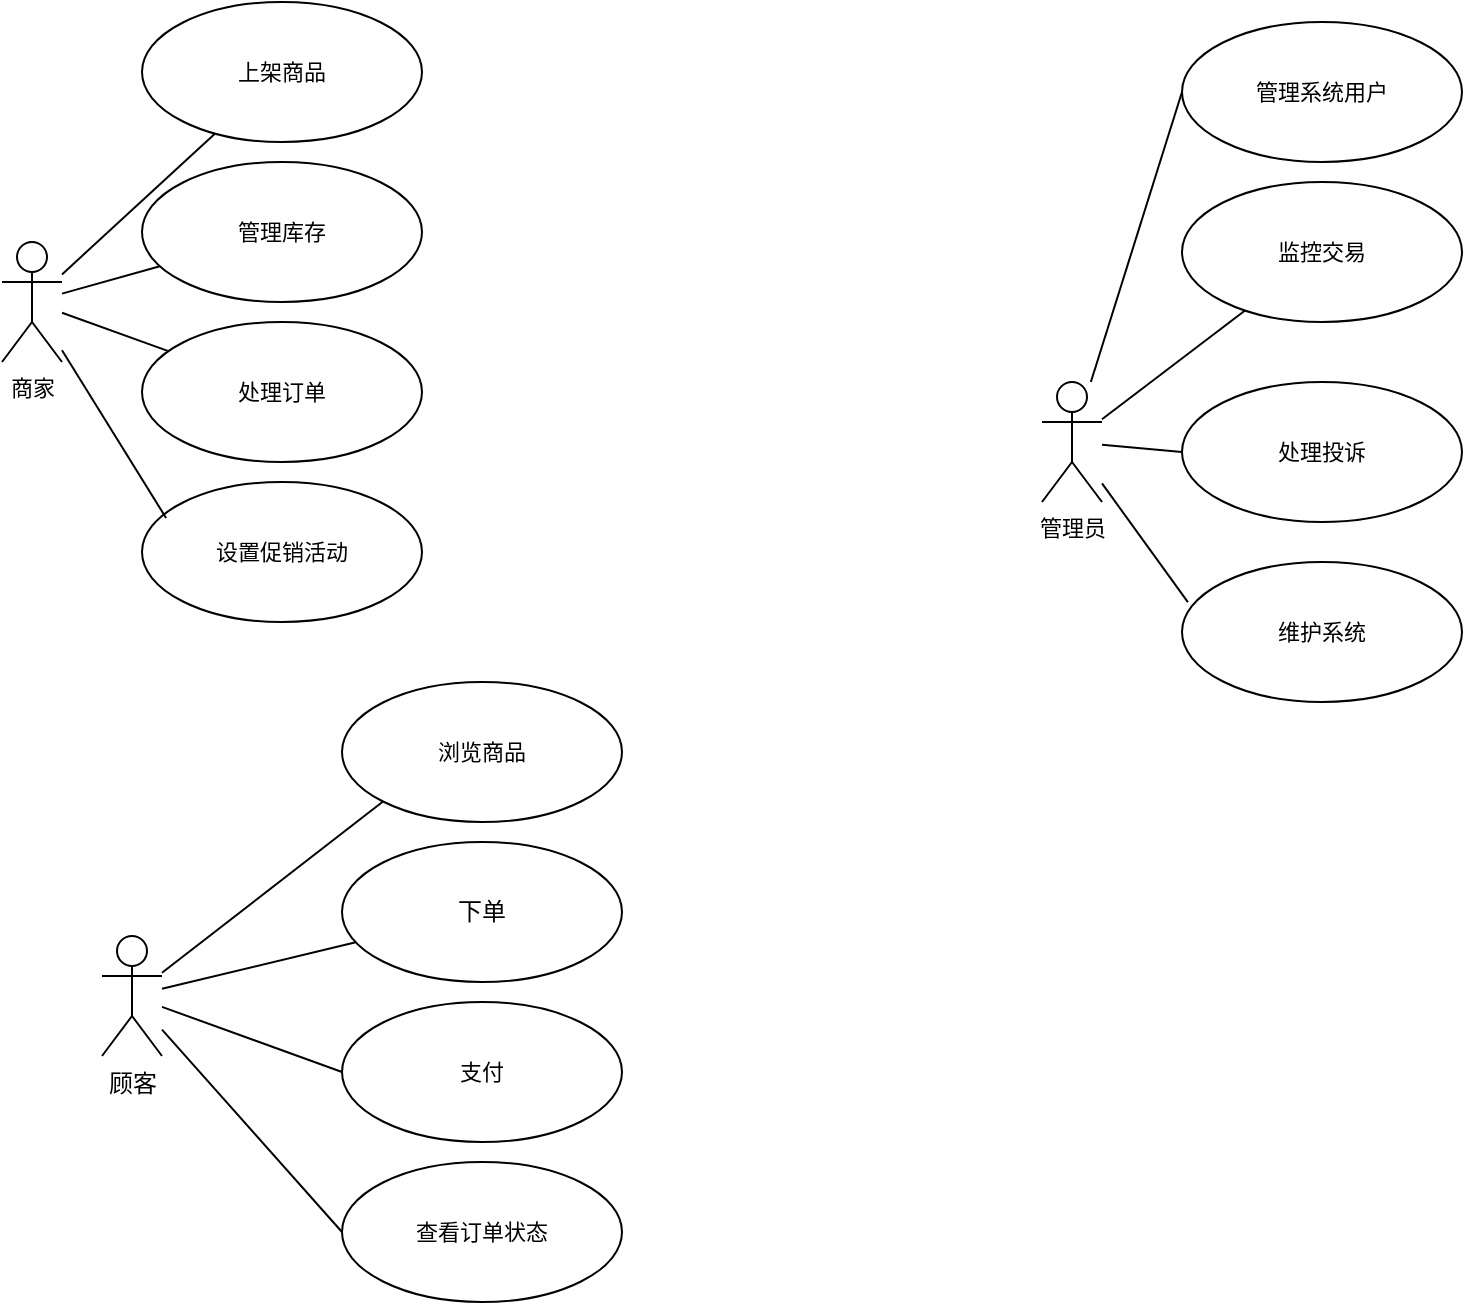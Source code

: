 <mxfile version="22.1.17" type="github" pages="6">
  <diagram name="用例图" id="hLUmY8qNK_duTDnQRuzq">
    <mxGraphModel dx="2261" dy="1915" grid="1" gridSize="10" guides="1" tooltips="1" connect="1" arrows="1" fold="1" page="1" pageScale="1" pageWidth="827" pageHeight="1169" math="0" shadow="0">
      <root>
        <mxCell id="0" />
        <mxCell id="1" parent="0" />
        <mxCell id="Wtssd-MvHLOKDQaj8eNh-40" style="rounded=0;orthogonalLoop=1;jettySize=auto;html=1;endArrow=none;endFill=0;" parent="1" source="Wtssd-MvHLOKDQaj8eNh-25" target="Wtssd-MvHLOKDQaj8eNh-39" edge="1">
          <mxGeometry relative="1" as="geometry" />
        </mxCell>
        <mxCell id="Wtssd-MvHLOKDQaj8eNh-42" style="edgeStyle=none;shape=connector;rounded=0;orthogonalLoop=1;jettySize=auto;html=1;entryX=0;entryY=0.5;entryDx=0;entryDy=0;labelBackgroundColor=default;strokeColor=default;align=center;verticalAlign=middle;fontFamily=Helvetica;fontSize=11;fontColor=default;endArrow=none;endFill=0;" parent="1" source="Wtssd-MvHLOKDQaj8eNh-25" target="Wtssd-MvHLOKDQaj8eNh-41" edge="1">
          <mxGeometry relative="1" as="geometry" />
        </mxCell>
        <mxCell id="Wtssd-MvHLOKDQaj8eNh-45" style="edgeStyle=none;shape=connector;rounded=0;orthogonalLoop=1;jettySize=auto;html=1;entryX=0;entryY=1;entryDx=0;entryDy=0;labelBackgroundColor=default;strokeColor=default;align=center;verticalAlign=middle;fontFamily=Helvetica;fontSize=11;fontColor=default;endArrow=none;endFill=0;" parent="1" source="Wtssd-MvHLOKDQaj8eNh-25" target="Wtssd-MvHLOKDQaj8eNh-43" edge="1">
          <mxGeometry relative="1" as="geometry" />
        </mxCell>
        <mxCell id="Wtssd-MvHLOKDQaj8eNh-46" style="edgeStyle=none;shape=connector;rounded=0;orthogonalLoop=1;jettySize=auto;html=1;entryX=0;entryY=0.5;entryDx=0;entryDy=0;labelBackgroundColor=default;strokeColor=default;align=center;verticalAlign=middle;fontFamily=Helvetica;fontSize=11;fontColor=default;endArrow=none;endFill=0;" parent="1" source="Wtssd-MvHLOKDQaj8eNh-25" target="Wtssd-MvHLOKDQaj8eNh-44" edge="1">
          <mxGeometry relative="1" as="geometry" />
        </mxCell>
        <mxCell id="Wtssd-MvHLOKDQaj8eNh-25" value="顾客" style="shape=umlActor;verticalLabelPosition=bottom;verticalAlign=top;html=1;outlineConnect=0;" parent="1" vertex="1">
          <mxGeometry x="-510" y="417" width="30" height="60" as="geometry" />
        </mxCell>
        <mxCell id="Wtssd-MvHLOKDQaj8eNh-39" value="下单" style="ellipse;whiteSpace=wrap;html=1;" parent="1" vertex="1">
          <mxGeometry x="-390" y="370" width="140" height="70" as="geometry" />
        </mxCell>
        <mxCell id="Wtssd-MvHLOKDQaj8eNh-41" value="支付" style="ellipse;whiteSpace=wrap;html=1;fontFamily=Helvetica;fontSize=11;fontColor=default;" parent="1" vertex="1">
          <mxGeometry x="-390" y="450" width="140" height="70" as="geometry" />
        </mxCell>
        <mxCell id="Wtssd-MvHLOKDQaj8eNh-43" value="浏览商品" style="ellipse;whiteSpace=wrap;html=1;fontFamily=Helvetica;fontSize=11;fontColor=default;" parent="1" vertex="1">
          <mxGeometry x="-390" y="290" width="140" height="70" as="geometry" />
        </mxCell>
        <mxCell id="Wtssd-MvHLOKDQaj8eNh-44" value="查看订单状态" style="ellipse;whiteSpace=wrap;html=1;fontFamily=Helvetica;fontSize=11;fontColor=default;" parent="1" vertex="1">
          <mxGeometry x="-390" y="530" width="140" height="70" as="geometry" />
        </mxCell>
        <mxCell id="Wtssd-MvHLOKDQaj8eNh-66" style="edgeStyle=none;shape=connector;rounded=0;orthogonalLoop=1;jettySize=auto;html=1;labelBackgroundColor=default;strokeColor=default;align=center;verticalAlign=middle;fontFamily=Helvetica;fontSize=11;fontColor=default;endArrow=none;endFill=0;" parent="1" source="Wtssd-MvHLOKDQaj8eNh-47" target="Wtssd-MvHLOKDQaj8eNh-54" edge="1">
          <mxGeometry relative="1" as="geometry" />
        </mxCell>
        <mxCell id="Wtssd-MvHLOKDQaj8eNh-67" style="edgeStyle=none;shape=connector;rounded=0;orthogonalLoop=1;jettySize=auto;html=1;labelBackgroundColor=default;strokeColor=default;align=center;verticalAlign=middle;fontFamily=Helvetica;fontSize=11;fontColor=default;endArrow=none;endFill=0;" parent="1" source="Wtssd-MvHLOKDQaj8eNh-47" target="Wtssd-MvHLOKDQaj8eNh-52" edge="1">
          <mxGeometry relative="1" as="geometry" />
        </mxCell>
        <mxCell id="Wtssd-MvHLOKDQaj8eNh-68" style="edgeStyle=none;shape=connector;rounded=0;orthogonalLoop=1;jettySize=auto;html=1;labelBackgroundColor=default;strokeColor=default;align=center;verticalAlign=middle;fontFamily=Helvetica;fontSize=11;fontColor=default;endArrow=none;endFill=0;" parent="1" source="Wtssd-MvHLOKDQaj8eNh-47" target="Wtssd-MvHLOKDQaj8eNh-55" edge="1">
          <mxGeometry relative="1" as="geometry" />
        </mxCell>
        <mxCell id="Wtssd-MvHLOKDQaj8eNh-47" value="商家" style="shape=umlActor;verticalLabelPosition=bottom;verticalAlign=top;html=1;fontFamily=Helvetica;fontSize=11;fontColor=default;" parent="1" vertex="1">
          <mxGeometry x="-560" y="70" width="30" height="60" as="geometry" />
        </mxCell>
        <mxCell id="Wtssd-MvHLOKDQaj8eNh-52" value="管理库存" style="ellipse;whiteSpace=wrap;html=1;fontFamily=Helvetica;fontSize=11;fontColor=default;" parent="1" vertex="1">
          <mxGeometry x="-490" y="30" width="140" height="70" as="geometry" />
        </mxCell>
        <mxCell id="Wtssd-MvHLOKDQaj8eNh-53" value="设置促销活动" style="ellipse;whiteSpace=wrap;html=1;fontFamily=Helvetica;fontSize=11;fontColor=default;" parent="1" vertex="1">
          <mxGeometry x="-490" y="190" width="140" height="70" as="geometry" />
        </mxCell>
        <mxCell id="Wtssd-MvHLOKDQaj8eNh-54" value="上架商品" style="ellipse;whiteSpace=wrap;html=1;fontFamily=Helvetica;fontSize=11;fontColor=default;" parent="1" vertex="1">
          <mxGeometry x="-490" y="-50" width="140" height="70" as="geometry" />
        </mxCell>
        <mxCell id="Wtssd-MvHLOKDQaj8eNh-55" value="处理订单" style="ellipse;whiteSpace=wrap;html=1;fontFamily=Helvetica;fontSize=11;fontColor=default;" parent="1" vertex="1">
          <mxGeometry x="-490" y="110" width="140" height="70" as="geometry" />
        </mxCell>
        <mxCell id="Wtssd-MvHLOKDQaj8eNh-62" style="edgeStyle=none;shape=connector;rounded=0;orthogonalLoop=1;jettySize=auto;html=1;entryX=0;entryY=0.5;entryDx=0;entryDy=0;labelBackgroundColor=default;strokeColor=default;align=center;verticalAlign=middle;fontFamily=Helvetica;fontSize=11;fontColor=default;endArrow=none;endFill=0;" parent="1" source="Wtssd-MvHLOKDQaj8eNh-57" target="Wtssd-MvHLOKDQaj8eNh-61" edge="1">
          <mxGeometry relative="1" as="geometry" />
        </mxCell>
        <mxCell id="Wtssd-MvHLOKDQaj8eNh-63" style="edgeStyle=none;shape=connector;rounded=0;orthogonalLoop=1;jettySize=auto;html=1;labelBackgroundColor=default;strokeColor=default;align=center;verticalAlign=middle;fontFamily=Helvetica;fontSize=11;fontColor=default;endArrow=none;endFill=0;" parent="1" source="Wtssd-MvHLOKDQaj8eNh-57" target="Wtssd-MvHLOKDQaj8eNh-58" edge="1">
          <mxGeometry relative="1" as="geometry" />
        </mxCell>
        <mxCell id="Wtssd-MvHLOKDQaj8eNh-64" style="edgeStyle=none;shape=connector;rounded=0;orthogonalLoop=1;jettySize=auto;html=1;entryX=0;entryY=0.5;entryDx=0;entryDy=0;labelBackgroundColor=default;strokeColor=default;align=center;verticalAlign=middle;fontFamily=Helvetica;fontSize=11;fontColor=default;endArrow=none;endFill=0;" parent="1" source="Wtssd-MvHLOKDQaj8eNh-57" target="Wtssd-MvHLOKDQaj8eNh-59" edge="1">
          <mxGeometry relative="1" as="geometry" />
        </mxCell>
        <mxCell id="Wtssd-MvHLOKDQaj8eNh-57" value="管理员" style="shape=umlActor;verticalLabelPosition=bottom;verticalAlign=top;html=1;fontFamily=Helvetica;fontSize=11;fontColor=default;" parent="1" vertex="1">
          <mxGeometry x="-40" y="140" width="30" height="60" as="geometry" />
        </mxCell>
        <mxCell id="Wtssd-MvHLOKDQaj8eNh-58" value="监控交易" style="ellipse;whiteSpace=wrap;html=1;fontFamily=Helvetica;fontSize=11;fontColor=default;" parent="1" vertex="1">
          <mxGeometry x="30" y="40" width="140" height="70" as="geometry" />
        </mxCell>
        <mxCell id="Wtssd-MvHLOKDQaj8eNh-59" value="处理投诉" style="ellipse;whiteSpace=wrap;html=1;fontFamily=Helvetica;fontSize=11;fontColor=default;" parent="1" vertex="1">
          <mxGeometry x="30" y="140" width="140" height="70" as="geometry" />
        </mxCell>
        <mxCell id="Wtssd-MvHLOKDQaj8eNh-60" value="维护系统" style="ellipse;whiteSpace=wrap;html=1;fontFamily=Helvetica;fontSize=11;fontColor=default;" parent="1" vertex="1">
          <mxGeometry x="30" y="230" width="140" height="70" as="geometry" />
        </mxCell>
        <mxCell id="Wtssd-MvHLOKDQaj8eNh-61" value="管理系统用户" style="ellipse;whiteSpace=wrap;html=1;fontFamily=Helvetica;fontSize=11;fontColor=default;" parent="1" vertex="1">
          <mxGeometry x="30" y="-40" width="140" height="70" as="geometry" />
        </mxCell>
        <mxCell id="Wtssd-MvHLOKDQaj8eNh-65" style="edgeStyle=none;shape=connector;rounded=0;orthogonalLoop=1;jettySize=auto;html=1;entryX=0.021;entryY=0.286;entryDx=0;entryDy=0;entryPerimeter=0;labelBackgroundColor=default;strokeColor=default;align=center;verticalAlign=middle;fontFamily=Helvetica;fontSize=11;fontColor=default;endArrow=none;endFill=0;" parent="1" source="Wtssd-MvHLOKDQaj8eNh-57" target="Wtssd-MvHLOKDQaj8eNh-60" edge="1">
          <mxGeometry relative="1" as="geometry" />
        </mxCell>
        <mxCell id="Wtssd-MvHLOKDQaj8eNh-69" style="edgeStyle=none;shape=connector;rounded=0;orthogonalLoop=1;jettySize=auto;html=1;entryX=0.086;entryY=0.257;entryDx=0;entryDy=0;entryPerimeter=0;labelBackgroundColor=default;strokeColor=default;align=center;verticalAlign=middle;fontFamily=Helvetica;fontSize=11;fontColor=default;endArrow=none;endFill=0;" parent="1" source="Wtssd-MvHLOKDQaj8eNh-47" target="Wtssd-MvHLOKDQaj8eNh-53" edge="1">
          <mxGeometry relative="1" as="geometry" />
        </mxCell>
      </root>
    </mxGraphModel>
  </diagram>
  <diagram id="tQ5N7zIJ_OTvCBG8DKq8" name="create">
    <mxGraphModel dx="1434" dy="746" grid="1" gridSize="10" guides="1" tooltips="1" connect="1" arrows="1" fold="1" page="1" pageScale="1" pageWidth="827" pageHeight="1169" math="0" shadow="0">
      <root>
        <mxCell id="0" />
        <mxCell id="1" parent="0" />
        <mxCell id="-QLj0vvcOMvSklX556Jh-1" value="user" style="shape=umlLifeline;perimeter=lifelinePerimeter;whiteSpace=wrap;html=1;container=1;dropTarget=0;collapsible=0;recursiveResize=0;outlineConnect=0;portConstraint=eastwest;newEdgeStyle={&quot;curved&quot;:0,&quot;rounded&quot;:0};" parent="1" vertex="1">
          <mxGeometry x="120" y="410" width="100" height="300" as="geometry" />
        </mxCell>
        <mxCell id="hv-6RvWGAnADC5wWCxV0-6" value="" style="html=1;points=[[0,0,0,0,5],[0,1,0,0,-5],[1,0,0,0,5],[1,1,0,0,-5]];perimeter=orthogonalPerimeter;outlineConnect=0;targetShapes=umlLifeline;portConstraint=eastwest;newEdgeStyle={&quot;curved&quot;:0,&quot;rounded&quot;:0};" parent="-QLj0vvcOMvSklX556Jh-1" vertex="1">
          <mxGeometry x="45" y="95" width="10" height="185" as="geometry" />
        </mxCell>
        <mxCell id="-QLj0vvcOMvSklX556Jh-2" value="browser" style="shape=umlLifeline;perimeter=lifelinePerimeter;whiteSpace=wrap;html=1;container=1;dropTarget=0;collapsible=0;recursiveResize=0;outlineConnect=0;portConstraint=eastwest;newEdgeStyle={&quot;curved&quot;:0,&quot;rounded&quot;:0};" parent="1" vertex="1">
          <mxGeometry x="350" y="410" width="100" height="300" as="geometry" />
        </mxCell>
        <mxCell id="hv-6RvWGAnADC5wWCxV0-8" value="" style="html=1;points=[[0,0,0,0,5],[0,1,0,0,-5],[1,0,0,0,5],[1,1,0,0,-5]];perimeter=orthogonalPerimeter;outlineConnect=0;targetShapes=umlLifeline;portConstraint=eastwest;newEdgeStyle={&quot;curved&quot;:0,&quot;rounded&quot;:0};" parent="-QLj0vvcOMvSklX556Jh-2" vertex="1">
          <mxGeometry x="45" y="95" width="10" height="185" as="geometry" />
        </mxCell>
        <mxCell id="hv-6RvWGAnADC5wWCxV0-2" value="" style="html=1;verticalAlign=bottom;endArrow=block;curved=0;rounded=0;" parent="-QLj0vvcOMvSklX556Jh-2" source="hv-6RvWGAnADC5wWCxV0-8" target="-QLj0vvcOMvSklX556Jh-2" edge="1">
          <mxGeometry width="80" relative="1" as="geometry">
            <mxPoint x="-120" y="120" as="sourcePoint" />
            <mxPoint x="-40" y="120" as="targetPoint" />
          </mxGeometry>
        </mxCell>
        <mxCell id="hv-6RvWGAnADC5wWCxV0-10" value="redis" style="shape=umlLifeline;perimeter=lifelinePerimeter;whiteSpace=wrap;html=1;container=1;dropTarget=0;collapsible=0;recursiveResize=0;outlineConnect=0;portConstraint=eastwest;newEdgeStyle={&quot;curved&quot;:0,&quot;rounded&quot;:0};" parent="1" vertex="1">
          <mxGeometry x="580" y="390" width="100" height="340" as="geometry" />
        </mxCell>
        <mxCell id="hv-6RvWGAnADC5wWCxV0-16" value="" style="html=1;points=[[0,0,0,0,5],[0,1,0,0,-5],[1,0,0,0,5],[1,1,0,0,-5]];perimeter=orthogonalPerimeter;outlineConnect=0;targetShapes=umlLifeline;portConstraint=eastwest;newEdgeStyle={&quot;curved&quot;:0,&quot;rounded&quot;:0};" parent="hv-6RvWGAnADC5wWCxV0-10" vertex="1">
          <mxGeometry x="45" y="95" width="10" height="205" as="geometry" />
        </mxCell>
        <mxCell id="hv-6RvWGAnADC5wWCxV0-18" value="search" style="edgeStyle=orthogonalEdgeStyle;rounded=0;orthogonalLoop=1;jettySize=auto;html=1;curved=0;" parent="hv-6RvWGAnADC5wWCxV0-10" source="hv-6RvWGAnADC5wWCxV0-16" target="hv-6RvWGAnADC5wWCxV0-16" edge="1">
          <mxGeometry relative="1" as="geometry">
            <Array as="points">
              <mxPoint x="70" y="140" />
              <mxPoint x="60" y="190" />
            </Array>
          </mxGeometry>
        </mxCell>
        <mxCell id="hv-6RvWGAnADC5wWCxV0-21" style="edgeStyle=orthogonalEdgeStyle;rounded=0;orthogonalLoop=1;jettySize=auto;html=1;curved=0;" parent="hv-6RvWGAnADC5wWCxV0-10" edge="1">
          <mxGeometry relative="1" as="geometry">
            <mxPoint x="55" y="200" as="sourcePoint" />
            <mxPoint x="55" y="285" as="targetPoint" />
            <Array as="points">
              <mxPoint x="75" y="200" />
            </Array>
          </mxGeometry>
        </mxCell>
        <mxCell id="hv-6RvWGAnADC5wWCxV0-24" value="create" style="edgeLabel;html=1;align=center;verticalAlign=middle;resizable=0;points=[];" parent="hv-6RvWGAnADC5wWCxV0-21" vertex="1" connectable="0">
          <mxGeometry x="-0.085" y="6" relative="1" as="geometry">
            <mxPoint as="offset" />
          </mxGeometry>
        </mxCell>
        <mxCell id="hv-6RvWGAnADC5wWCxV0-14" value="fill information" style="edgeStyle=orthogonalEdgeStyle;rounded=0;orthogonalLoop=1;jettySize=auto;html=1;curved=0;" parent="1" source="hv-6RvWGAnADC5wWCxV0-6" target="hv-6RvWGAnADC5wWCxV0-8" edge="1">
          <mxGeometry relative="1" as="geometry" />
        </mxCell>
        <mxCell id="hv-6RvWGAnADC5wWCxV0-17" value="send params" style="edgeStyle=orthogonalEdgeStyle;rounded=0;orthogonalLoop=1;jettySize=auto;html=1;curved=0;" parent="1" source="hv-6RvWGAnADC5wWCxV0-8" target="hv-6RvWGAnADC5wWCxV0-16" edge="1">
          <mxGeometry relative="1" as="geometry" />
        </mxCell>
        <mxCell id="hv-6RvWGAnADC5wWCxV0-26" value="return code" style="html=1;verticalAlign=bottom;endArrow=open;dashed=1;endSize=8;curved=0;rounded=0;" parent="1" source="hv-6RvWGAnADC5wWCxV0-10" target="-QLj0vvcOMvSklX556Jh-2" edge="1">
          <mxGeometry relative="1" as="geometry">
            <mxPoint x="590" y="670" as="sourcePoint" />
            <mxPoint x="510" y="670" as="targetPoint" />
            <Array as="points">
              <mxPoint x="590" y="670" />
            </Array>
          </mxGeometry>
        </mxCell>
        <mxCell id="hv-6RvWGAnADC5wWCxV0-27" value="show message" style="html=1;verticalAlign=bottom;endArrow=open;dashed=1;endSize=8;curved=0;rounded=0;" parent="1" source="hv-6RvWGAnADC5wWCxV0-8" edge="1">
          <mxGeometry relative="1" as="geometry">
            <mxPoint x="384.5" y="670" as="sourcePoint" />
            <mxPoint x="170" y="670" as="targetPoint" />
          </mxGeometry>
        </mxCell>
      </root>
    </mxGraphModel>
  </diagram>
  <diagram id="FJlqXU2RnibvsD9471o6" name="delete">
    <mxGraphModel dx="1434" dy="746" grid="1" gridSize="10" guides="1" tooltips="1" connect="1" arrows="1" fold="1" page="1" pageScale="1" pageWidth="827" pageHeight="1169" math="0" shadow="0">
      <root>
        <mxCell id="0" />
        <mxCell id="1" parent="0" />
        <mxCell id="rXdEGzUHwSoHtXpD1dt0-1" value="user" style="shape=umlLifeline;perimeter=lifelinePerimeter;whiteSpace=wrap;html=1;container=1;dropTarget=0;collapsible=0;recursiveResize=0;outlineConnect=0;portConstraint=eastwest;newEdgeStyle={&quot;curved&quot;:0,&quot;rounded&quot;:0};" parent="1" vertex="1">
          <mxGeometry x="130" y="420" width="100" height="300" as="geometry" />
        </mxCell>
        <mxCell id="rXdEGzUHwSoHtXpD1dt0-2" value="" style="html=1;points=[[0,0,0,0,5],[0,1,0,0,-5],[1,0,0,0,5],[1,1,0,0,-5]];perimeter=orthogonalPerimeter;outlineConnect=0;targetShapes=umlLifeline;portConstraint=eastwest;newEdgeStyle={&quot;curved&quot;:0,&quot;rounded&quot;:0};" parent="rXdEGzUHwSoHtXpD1dt0-1" vertex="1">
          <mxGeometry x="45" y="95" width="10" height="185" as="geometry" />
        </mxCell>
        <mxCell id="rXdEGzUHwSoHtXpD1dt0-3" value="browser" style="shape=umlLifeline;perimeter=lifelinePerimeter;whiteSpace=wrap;html=1;container=1;dropTarget=0;collapsible=0;recursiveResize=0;outlineConnect=0;portConstraint=eastwest;newEdgeStyle={&quot;curved&quot;:0,&quot;rounded&quot;:0};" parent="1" vertex="1">
          <mxGeometry x="360" y="420" width="100" height="300" as="geometry" />
        </mxCell>
        <mxCell id="rXdEGzUHwSoHtXpD1dt0-4" value="" style="html=1;points=[[0,0,0,0,5],[0,1,0,0,-5],[1,0,0,0,5],[1,1,0,0,-5]];perimeter=orthogonalPerimeter;outlineConnect=0;targetShapes=umlLifeline;portConstraint=eastwest;newEdgeStyle={&quot;curved&quot;:0,&quot;rounded&quot;:0};" parent="rXdEGzUHwSoHtXpD1dt0-3" vertex="1">
          <mxGeometry x="45" y="95" width="10" height="185" as="geometry" />
        </mxCell>
        <mxCell id="rXdEGzUHwSoHtXpD1dt0-5" value="" style="html=1;verticalAlign=bottom;endArrow=block;curved=0;rounded=0;" parent="rXdEGzUHwSoHtXpD1dt0-3" source="rXdEGzUHwSoHtXpD1dt0-4" target="rXdEGzUHwSoHtXpD1dt0-3" edge="1">
          <mxGeometry width="80" relative="1" as="geometry">
            <mxPoint x="-120" y="120" as="sourcePoint" />
            <mxPoint x="-40" y="120" as="targetPoint" />
          </mxGeometry>
        </mxCell>
        <mxCell id="rXdEGzUHwSoHtXpD1dt0-6" value="redis" style="shape=umlLifeline;perimeter=lifelinePerimeter;whiteSpace=wrap;html=1;container=1;dropTarget=0;collapsible=0;recursiveResize=0;outlineConnect=0;portConstraint=eastwest;newEdgeStyle={&quot;curved&quot;:0,&quot;rounded&quot;:0};" parent="1" vertex="1">
          <mxGeometry x="590" y="400" width="100" height="340" as="geometry" />
        </mxCell>
        <mxCell id="rXdEGzUHwSoHtXpD1dt0-7" value="" style="html=1;points=[[0,0,0,0,5],[0,1,0,0,-5],[1,0,0,0,5],[1,1,0,0,-5]];perimeter=orthogonalPerimeter;outlineConnect=0;targetShapes=umlLifeline;portConstraint=eastwest;newEdgeStyle={&quot;curved&quot;:0,&quot;rounded&quot;:0};" parent="rXdEGzUHwSoHtXpD1dt0-6" vertex="1">
          <mxGeometry x="45" y="95" width="10" height="205" as="geometry" />
        </mxCell>
        <mxCell id="rXdEGzUHwSoHtXpD1dt0-9" style="edgeStyle=orthogonalEdgeStyle;rounded=0;orthogonalLoop=1;jettySize=auto;html=1;curved=0;" parent="rXdEGzUHwSoHtXpD1dt0-6" edge="1">
          <mxGeometry relative="1" as="geometry">
            <mxPoint x="55" y="200" as="sourcePoint" />
            <mxPoint x="55" y="285" as="targetPoint" />
            <Array as="points">
              <mxPoint x="75" y="200" />
            </Array>
          </mxGeometry>
        </mxCell>
        <mxCell id="rXdEGzUHwSoHtXpD1dt0-10" value="delete" style="edgeLabel;html=1;align=center;verticalAlign=middle;resizable=0;points=[];" parent="rXdEGzUHwSoHtXpD1dt0-9" vertex="1" connectable="0">
          <mxGeometry x="-0.085" y="6" relative="1" as="geometry">
            <mxPoint x="1" as="offset" />
          </mxGeometry>
        </mxCell>
        <mxCell id="rXdEGzUHwSoHtXpD1dt0-11" value="select" style="edgeStyle=orthogonalEdgeStyle;rounded=0;orthogonalLoop=1;jettySize=auto;html=1;curved=0;" parent="1" source="rXdEGzUHwSoHtXpD1dt0-2" target="rXdEGzUHwSoHtXpD1dt0-4" edge="1">
          <mxGeometry relative="1" as="geometry" />
        </mxCell>
        <mxCell id="rXdEGzUHwSoHtXpD1dt0-12" value="send params" style="edgeStyle=orthogonalEdgeStyle;rounded=0;orthogonalLoop=1;jettySize=auto;html=1;curved=0;" parent="1" source="rXdEGzUHwSoHtXpD1dt0-4" target="rXdEGzUHwSoHtXpD1dt0-7" edge="1">
          <mxGeometry relative="1" as="geometry" />
        </mxCell>
        <mxCell id="rXdEGzUHwSoHtXpD1dt0-13" value="return code" style="html=1;verticalAlign=bottom;endArrow=open;dashed=1;endSize=8;curved=0;rounded=0;" parent="1" source="rXdEGzUHwSoHtXpD1dt0-6" target="rXdEGzUHwSoHtXpD1dt0-3" edge="1">
          <mxGeometry relative="1" as="geometry">
            <mxPoint x="600" y="680" as="sourcePoint" />
            <mxPoint x="520" y="680" as="targetPoint" />
            <Array as="points">
              <mxPoint x="600" y="680" />
            </Array>
          </mxGeometry>
        </mxCell>
        <mxCell id="rXdEGzUHwSoHtXpD1dt0-14" value="show message" style="html=1;verticalAlign=bottom;endArrow=open;dashed=1;endSize=8;curved=0;rounded=0;" parent="1" source="rXdEGzUHwSoHtXpD1dt0-4" edge="1">
          <mxGeometry relative="1" as="geometry">
            <mxPoint x="394.5" y="680" as="sourcePoint" />
            <mxPoint x="180" y="680" as="targetPoint" />
          </mxGeometry>
        </mxCell>
      </root>
    </mxGraphModel>
  </diagram>
  <diagram id="vqTDmkQLEHLDnNOEdb3F" name="search">
    <mxGraphModel dx="1434" dy="746" grid="1" gridSize="10" guides="1" tooltips="1" connect="1" arrows="1" fold="1" page="1" pageScale="1" pageWidth="827" pageHeight="1169" math="0" shadow="0">
      <root>
        <mxCell id="0" />
        <mxCell id="1" parent="0" />
        <mxCell id="cR7_5P0oJr33sGR1ESbd-1" value="user" style="shape=umlLifeline;perimeter=lifelinePerimeter;whiteSpace=wrap;html=1;container=1;dropTarget=0;collapsible=0;recursiveResize=0;outlineConnect=0;portConstraint=eastwest;newEdgeStyle={&quot;curved&quot;:0,&quot;rounded&quot;:0};" parent="1" vertex="1">
          <mxGeometry x="130" y="420" width="100" height="300" as="geometry" />
        </mxCell>
        <mxCell id="cR7_5P0oJr33sGR1ESbd-2" value="" style="html=1;points=[[0,0,0,0,5],[0,1,0,0,-5],[1,0,0,0,5],[1,1,0,0,-5]];perimeter=orthogonalPerimeter;outlineConnect=0;targetShapes=umlLifeline;portConstraint=eastwest;newEdgeStyle={&quot;curved&quot;:0,&quot;rounded&quot;:0};" parent="cR7_5P0oJr33sGR1ESbd-1" vertex="1">
          <mxGeometry x="45" y="95" width="10" height="185" as="geometry" />
        </mxCell>
        <mxCell id="cR7_5P0oJr33sGR1ESbd-3" value="browser" style="shape=umlLifeline;perimeter=lifelinePerimeter;whiteSpace=wrap;html=1;container=1;dropTarget=0;collapsible=0;recursiveResize=0;outlineConnect=0;portConstraint=eastwest;newEdgeStyle={&quot;curved&quot;:0,&quot;rounded&quot;:0};" parent="1" vertex="1">
          <mxGeometry x="360" y="420" width="100" height="300" as="geometry" />
        </mxCell>
        <mxCell id="cR7_5P0oJr33sGR1ESbd-4" value="" style="html=1;points=[[0,0,0,0,5],[0,1,0,0,-5],[1,0,0,0,5],[1,1,0,0,-5]];perimeter=orthogonalPerimeter;outlineConnect=0;targetShapes=umlLifeline;portConstraint=eastwest;newEdgeStyle={&quot;curved&quot;:0,&quot;rounded&quot;:0};" parent="cR7_5P0oJr33sGR1ESbd-3" vertex="1">
          <mxGeometry x="45" y="95" width="10" height="185" as="geometry" />
        </mxCell>
        <mxCell id="cR7_5P0oJr33sGR1ESbd-5" value="" style="html=1;verticalAlign=bottom;endArrow=block;curved=0;rounded=0;" parent="cR7_5P0oJr33sGR1ESbd-3" source="cR7_5P0oJr33sGR1ESbd-4" target="cR7_5P0oJr33sGR1ESbd-3" edge="1">
          <mxGeometry width="80" relative="1" as="geometry">
            <mxPoint x="-120" y="120" as="sourcePoint" />
            <mxPoint x="-40" y="120" as="targetPoint" />
          </mxGeometry>
        </mxCell>
        <mxCell id="cR7_5P0oJr33sGR1ESbd-6" value="redis" style="shape=umlLifeline;perimeter=lifelinePerimeter;whiteSpace=wrap;html=1;container=1;dropTarget=0;collapsible=0;recursiveResize=0;outlineConnect=0;portConstraint=eastwest;newEdgeStyle={&quot;curved&quot;:0,&quot;rounded&quot;:0};" parent="1" vertex="1">
          <mxGeometry x="590" y="400" width="100" height="340" as="geometry" />
        </mxCell>
        <mxCell id="cR7_5P0oJr33sGR1ESbd-7" value="" style="html=1;points=[[0,0,0,0,5],[0,1,0,0,-5],[1,0,0,0,5],[1,1,0,0,-5]];perimeter=orthogonalPerimeter;outlineConnect=0;targetShapes=umlLifeline;portConstraint=eastwest;newEdgeStyle={&quot;curved&quot;:0,&quot;rounded&quot;:0};" parent="cR7_5P0oJr33sGR1ESbd-6" vertex="1">
          <mxGeometry x="45" y="95" width="10" height="205" as="geometry" />
        </mxCell>
        <mxCell id="cR7_5P0oJr33sGR1ESbd-8" style="edgeStyle=orthogonalEdgeStyle;rounded=0;orthogonalLoop=1;jettySize=auto;html=1;curved=0;" parent="cR7_5P0oJr33sGR1ESbd-6" edge="1">
          <mxGeometry relative="1" as="geometry">
            <mxPoint x="55" y="200" as="sourcePoint" />
            <mxPoint x="55" y="285" as="targetPoint" />
            <Array as="points">
              <mxPoint x="75" y="200" />
            </Array>
          </mxGeometry>
        </mxCell>
        <mxCell id="cR7_5P0oJr33sGR1ESbd-9" value="search" style="edgeLabel;html=1;align=center;verticalAlign=middle;resizable=0;points=[];" parent="cR7_5P0oJr33sGR1ESbd-8" vertex="1" connectable="0">
          <mxGeometry x="-0.085" y="6" relative="1" as="geometry">
            <mxPoint x="1" as="offset" />
          </mxGeometry>
        </mxCell>
        <mxCell id="cR7_5P0oJr33sGR1ESbd-10" value="fill information" style="edgeStyle=orthogonalEdgeStyle;rounded=0;orthogonalLoop=1;jettySize=auto;html=1;curved=0;" parent="1" source="cR7_5P0oJr33sGR1ESbd-2" target="cR7_5P0oJr33sGR1ESbd-4" edge="1">
          <mxGeometry relative="1" as="geometry" />
        </mxCell>
        <mxCell id="cR7_5P0oJr33sGR1ESbd-11" value="send params" style="edgeStyle=orthogonalEdgeStyle;rounded=0;orthogonalLoop=1;jettySize=auto;html=1;curved=0;" parent="1" source="cR7_5P0oJr33sGR1ESbd-4" target="cR7_5P0oJr33sGR1ESbd-7" edge="1">
          <mxGeometry relative="1" as="geometry" />
        </mxCell>
        <mxCell id="cR7_5P0oJr33sGR1ESbd-12" value="return code and data" style="html=1;verticalAlign=bottom;endArrow=open;dashed=1;endSize=8;curved=0;rounded=0;" parent="1" source="cR7_5P0oJr33sGR1ESbd-6" target="cR7_5P0oJr33sGR1ESbd-3" edge="1">
          <mxGeometry relative="1" as="geometry">
            <mxPoint x="600" y="680" as="sourcePoint" />
            <mxPoint x="520" y="680" as="targetPoint" />
            <Array as="points">
              <mxPoint x="600" y="680" />
            </Array>
          </mxGeometry>
        </mxCell>
        <mxCell id="cR7_5P0oJr33sGR1ESbd-13" value="show data" style="html=1;verticalAlign=bottom;endArrow=open;dashed=1;endSize=8;curved=0;rounded=0;" parent="1" source="cR7_5P0oJr33sGR1ESbd-4" edge="1">
          <mxGeometry relative="1" as="geometry">
            <mxPoint x="394.5" y="680" as="sourcePoint" />
            <mxPoint x="180" y="680" as="targetPoint" />
          </mxGeometry>
        </mxCell>
      </root>
    </mxGraphModel>
  </diagram>
  <diagram id="We5vhL_EVLUWXVmszlVd" name="update">
    <mxGraphModel dx="1434" dy="746" grid="1" gridSize="10" guides="1" tooltips="1" connect="1" arrows="1" fold="1" page="1" pageScale="1" pageWidth="827" pageHeight="1169" math="0" shadow="0">
      <root>
        <mxCell id="0" />
        <mxCell id="1" parent="0" />
        <mxCell id="BON6KW4tQLemhPy5anLO-1" value="user" style="shape=umlLifeline;perimeter=lifelinePerimeter;whiteSpace=wrap;html=1;container=1;dropTarget=0;collapsible=0;recursiveResize=0;outlineConnect=0;portConstraint=eastwest;newEdgeStyle={&quot;curved&quot;:0,&quot;rounded&quot;:0};" parent="1" vertex="1">
          <mxGeometry x="120" y="410" width="100" height="300" as="geometry" />
        </mxCell>
        <mxCell id="BON6KW4tQLemhPy5anLO-2" value="" style="html=1;points=[[0,0,0,0,5],[0,1,0,0,-5],[1,0,0,0,5],[1,1,0,0,-5]];perimeter=orthogonalPerimeter;outlineConnect=0;targetShapes=umlLifeline;portConstraint=eastwest;newEdgeStyle={&quot;curved&quot;:0,&quot;rounded&quot;:0};" parent="BON6KW4tQLemhPy5anLO-1" vertex="1">
          <mxGeometry x="45" y="95" width="10" height="185" as="geometry" />
        </mxCell>
        <mxCell id="BON6KW4tQLemhPy5anLO-3" value="browser" style="shape=umlLifeline;perimeter=lifelinePerimeter;whiteSpace=wrap;html=1;container=1;dropTarget=0;collapsible=0;recursiveResize=0;outlineConnect=0;portConstraint=eastwest;newEdgeStyle={&quot;curved&quot;:0,&quot;rounded&quot;:0};" parent="1" vertex="1">
          <mxGeometry x="350" y="410" width="100" height="300" as="geometry" />
        </mxCell>
        <mxCell id="BON6KW4tQLemhPy5anLO-4" value="" style="html=1;points=[[0,0,0,0,5],[0,1,0,0,-5],[1,0,0,0,5],[1,1,0,0,-5]];perimeter=orthogonalPerimeter;outlineConnect=0;targetShapes=umlLifeline;portConstraint=eastwest;newEdgeStyle={&quot;curved&quot;:0,&quot;rounded&quot;:0};" parent="BON6KW4tQLemhPy5anLO-3" vertex="1">
          <mxGeometry x="45" y="95" width="10" height="185" as="geometry" />
        </mxCell>
        <mxCell id="BON6KW4tQLemhPy5anLO-5" value="" style="html=1;verticalAlign=bottom;endArrow=block;curved=0;rounded=0;" parent="BON6KW4tQLemhPy5anLO-3" source="BON6KW4tQLemhPy5anLO-4" target="BON6KW4tQLemhPy5anLO-3" edge="1">
          <mxGeometry width="80" relative="1" as="geometry">
            <mxPoint x="-120" y="120" as="sourcePoint" />
            <mxPoint x="-40" y="120" as="targetPoint" />
          </mxGeometry>
        </mxCell>
        <mxCell id="BON6KW4tQLemhPy5anLO-6" value="redis" style="shape=umlLifeline;perimeter=lifelinePerimeter;whiteSpace=wrap;html=1;container=1;dropTarget=0;collapsible=0;recursiveResize=0;outlineConnect=0;portConstraint=eastwest;newEdgeStyle={&quot;curved&quot;:0,&quot;rounded&quot;:0};" parent="1" vertex="1">
          <mxGeometry x="580" y="390" width="100" height="340" as="geometry" />
        </mxCell>
        <mxCell id="BON6KW4tQLemhPy5anLO-7" value="" style="html=1;points=[[0,0,0,0,5],[0,1,0,0,-5],[1,0,0,0,5],[1,1,0,0,-5]];perimeter=orthogonalPerimeter;outlineConnect=0;targetShapes=umlLifeline;portConstraint=eastwest;newEdgeStyle={&quot;curved&quot;:0,&quot;rounded&quot;:0};" parent="BON6KW4tQLemhPy5anLO-6" vertex="1">
          <mxGeometry x="45" y="95" width="10" height="205" as="geometry" />
        </mxCell>
        <mxCell id="BON6KW4tQLemhPy5anLO-9" style="edgeStyle=orthogonalEdgeStyle;rounded=0;orthogonalLoop=1;jettySize=auto;html=1;curved=0;" parent="BON6KW4tQLemhPy5anLO-6" edge="1">
          <mxGeometry relative="1" as="geometry">
            <mxPoint x="55" y="200" as="sourcePoint" />
            <mxPoint x="55" y="285" as="targetPoint" />
            <Array as="points">
              <mxPoint x="75" y="200" />
            </Array>
          </mxGeometry>
        </mxCell>
        <mxCell id="BON6KW4tQLemhPy5anLO-10" value="update" style="edgeLabel;html=1;align=center;verticalAlign=middle;resizable=0;points=[];" parent="BON6KW4tQLemhPy5anLO-9" vertex="1" connectable="0">
          <mxGeometry x="-0.085" y="6" relative="1" as="geometry">
            <mxPoint as="offset" />
          </mxGeometry>
        </mxCell>
        <mxCell id="BON6KW4tQLemhPy5anLO-11" value="fill information" style="edgeStyle=orthogonalEdgeStyle;rounded=0;orthogonalLoop=1;jettySize=auto;html=1;curved=0;" parent="1" source="BON6KW4tQLemhPy5anLO-2" target="BON6KW4tQLemhPy5anLO-4" edge="1">
          <mxGeometry relative="1" as="geometry" />
        </mxCell>
        <mxCell id="BON6KW4tQLemhPy5anLO-12" value="send params" style="edgeStyle=orthogonalEdgeStyle;rounded=0;orthogonalLoop=1;jettySize=auto;html=1;curved=0;" parent="1" source="BON6KW4tQLemhPy5anLO-4" target="BON6KW4tQLemhPy5anLO-7" edge="1">
          <mxGeometry relative="1" as="geometry" />
        </mxCell>
        <mxCell id="BON6KW4tQLemhPy5anLO-13" value="return code" style="html=1;verticalAlign=bottom;endArrow=open;dashed=1;endSize=8;curved=0;rounded=0;" parent="1" source="BON6KW4tQLemhPy5anLO-6" target="BON6KW4tQLemhPy5anLO-3" edge="1">
          <mxGeometry relative="1" as="geometry">
            <mxPoint x="590" y="670" as="sourcePoint" />
            <mxPoint x="510" y="670" as="targetPoint" />
            <Array as="points">
              <mxPoint x="590" y="670" />
            </Array>
          </mxGeometry>
        </mxCell>
        <mxCell id="BON6KW4tQLemhPy5anLO-14" value="show message" style="html=1;verticalAlign=bottom;endArrow=open;dashed=1;endSize=8;curved=0;rounded=0;" parent="1" source="BON6KW4tQLemhPy5anLO-4" edge="1">
          <mxGeometry relative="1" as="geometry">
            <mxPoint x="384.5" y="670" as="sourcePoint" />
            <mxPoint x="170" y="670" as="targetPoint" />
          </mxGeometry>
        </mxCell>
      </root>
    </mxGraphModel>
  </diagram>
  <diagram id="TSS57RJ1Hobj4RaerWrW" name="架构图">
    <mxGraphModel dx="1434" dy="746" grid="1" gridSize="10" guides="1" tooltips="1" connect="1" arrows="1" fold="1" page="1" pageScale="1" pageWidth="827" pageHeight="1169" math="0" shadow="0">
      <root>
        <mxCell id="0" />
        <mxCell id="1" parent="0" />
        <mxCell id="7cEn1_09ofWxLKuENudG-4" value="request" style="edgeStyle=orthogonalEdgeStyle;rounded=0;orthogonalLoop=1;jettySize=auto;html=1;exitX=1;exitY=0.25;exitDx=0;exitDy=0;entryX=0;entryY=0.25;entryDx=0;entryDy=0;" edge="1" parent="1" source="7cEn1_09ofWxLKuENudG-1" target="7cEn1_09ofWxLKuENudG-2">
          <mxGeometry relative="1" as="geometry" />
        </mxCell>
        <mxCell id="7cEn1_09ofWxLKuENudG-1" value="browser" style="whiteSpace=wrap;html=1;aspect=fixed;" vertex="1" parent="1">
          <mxGeometry x="120" y="330" width="80" height="80" as="geometry" />
        </mxCell>
        <mxCell id="7cEn1_09ofWxLKuENudG-7" style="edgeStyle=orthogonalEdgeStyle;rounded=0;orthogonalLoop=1;jettySize=auto;html=1;exitX=0;exitY=0.75;exitDx=0;exitDy=0;entryX=1;entryY=0.75;entryDx=0;entryDy=0;" edge="1" parent="1" source="7cEn1_09ofWxLKuENudG-2" target="7cEn1_09ofWxLKuENudG-1">
          <mxGeometry relative="1" as="geometry" />
        </mxCell>
        <mxCell id="7cEn1_09ofWxLKuENudG-11" value="return result" style="edgeLabel;html=1;align=center;verticalAlign=middle;resizable=0;points=[];" vertex="1" connectable="0" parent="7cEn1_09ofWxLKuENudG-7">
          <mxGeometry x="0.12" y="-1" relative="1" as="geometry">
            <mxPoint as="offset" />
          </mxGeometry>
        </mxCell>
        <mxCell id="7cEn1_09ofWxLKuENudG-2" value="server" style="whiteSpace=wrap;html=1;aspect=fixed;" vertex="1" parent="1">
          <mxGeometry x="350" y="330" width="80" height="80" as="geometry" />
        </mxCell>
        <mxCell id="7cEn1_09ofWxLKuENudG-14" style="rounded=0;orthogonalLoop=1;jettySize=auto;html=1;exitX=0;exitY=0;exitDx=0;exitDy=67.5;exitPerimeter=0;entryX=1;entryY=0.75;entryDx=0;entryDy=0;" edge="1" parent="1" source="7cEn1_09ofWxLKuENudG-3" target="7cEn1_09ofWxLKuENudG-2">
          <mxGeometry relative="1" as="geometry" />
        </mxCell>
        <mxCell id="7cEn1_09ofWxLKuENudG-16" value="return result" style="edgeLabel;html=1;align=center;verticalAlign=middle;resizable=0;points=[];" vertex="1" connectable="0" parent="7cEn1_09ofWxLKuENudG-14">
          <mxGeometry x="-0.126" y="2" relative="1" as="geometry">
            <mxPoint as="offset" />
          </mxGeometry>
        </mxCell>
        <mxCell id="7cEn1_09ofWxLKuENudG-3" value="redis" style="shape=cylinder3;whiteSpace=wrap;html=1;boundedLbl=1;backgroundOutline=1;size=15;" vertex="1" parent="1">
          <mxGeometry x="540" y="320" width="80" height="100" as="geometry" />
        </mxCell>
        <mxCell id="7cEn1_09ofWxLKuENudG-13" value="query" style="rounded=0;orthogonalLoop=1;jettySize=auto;html=1;exitX=1;exitY=0.25;exitDx=0;exitDy=0;entryX=0;entryY=0;entryDx=0;entryDy=32.5;entryPerimeter=0;" edge="1" parent="1" source="7cEn1_09ofWxLKuENudG-2" target="7cEn1_09ofWxLKuENudG-3">
          <mxGeometry relative="1" as="geometry" />
        </mxCell>
      </root>
    </mxGraphModel>
  </diagram>
</mxfile>
